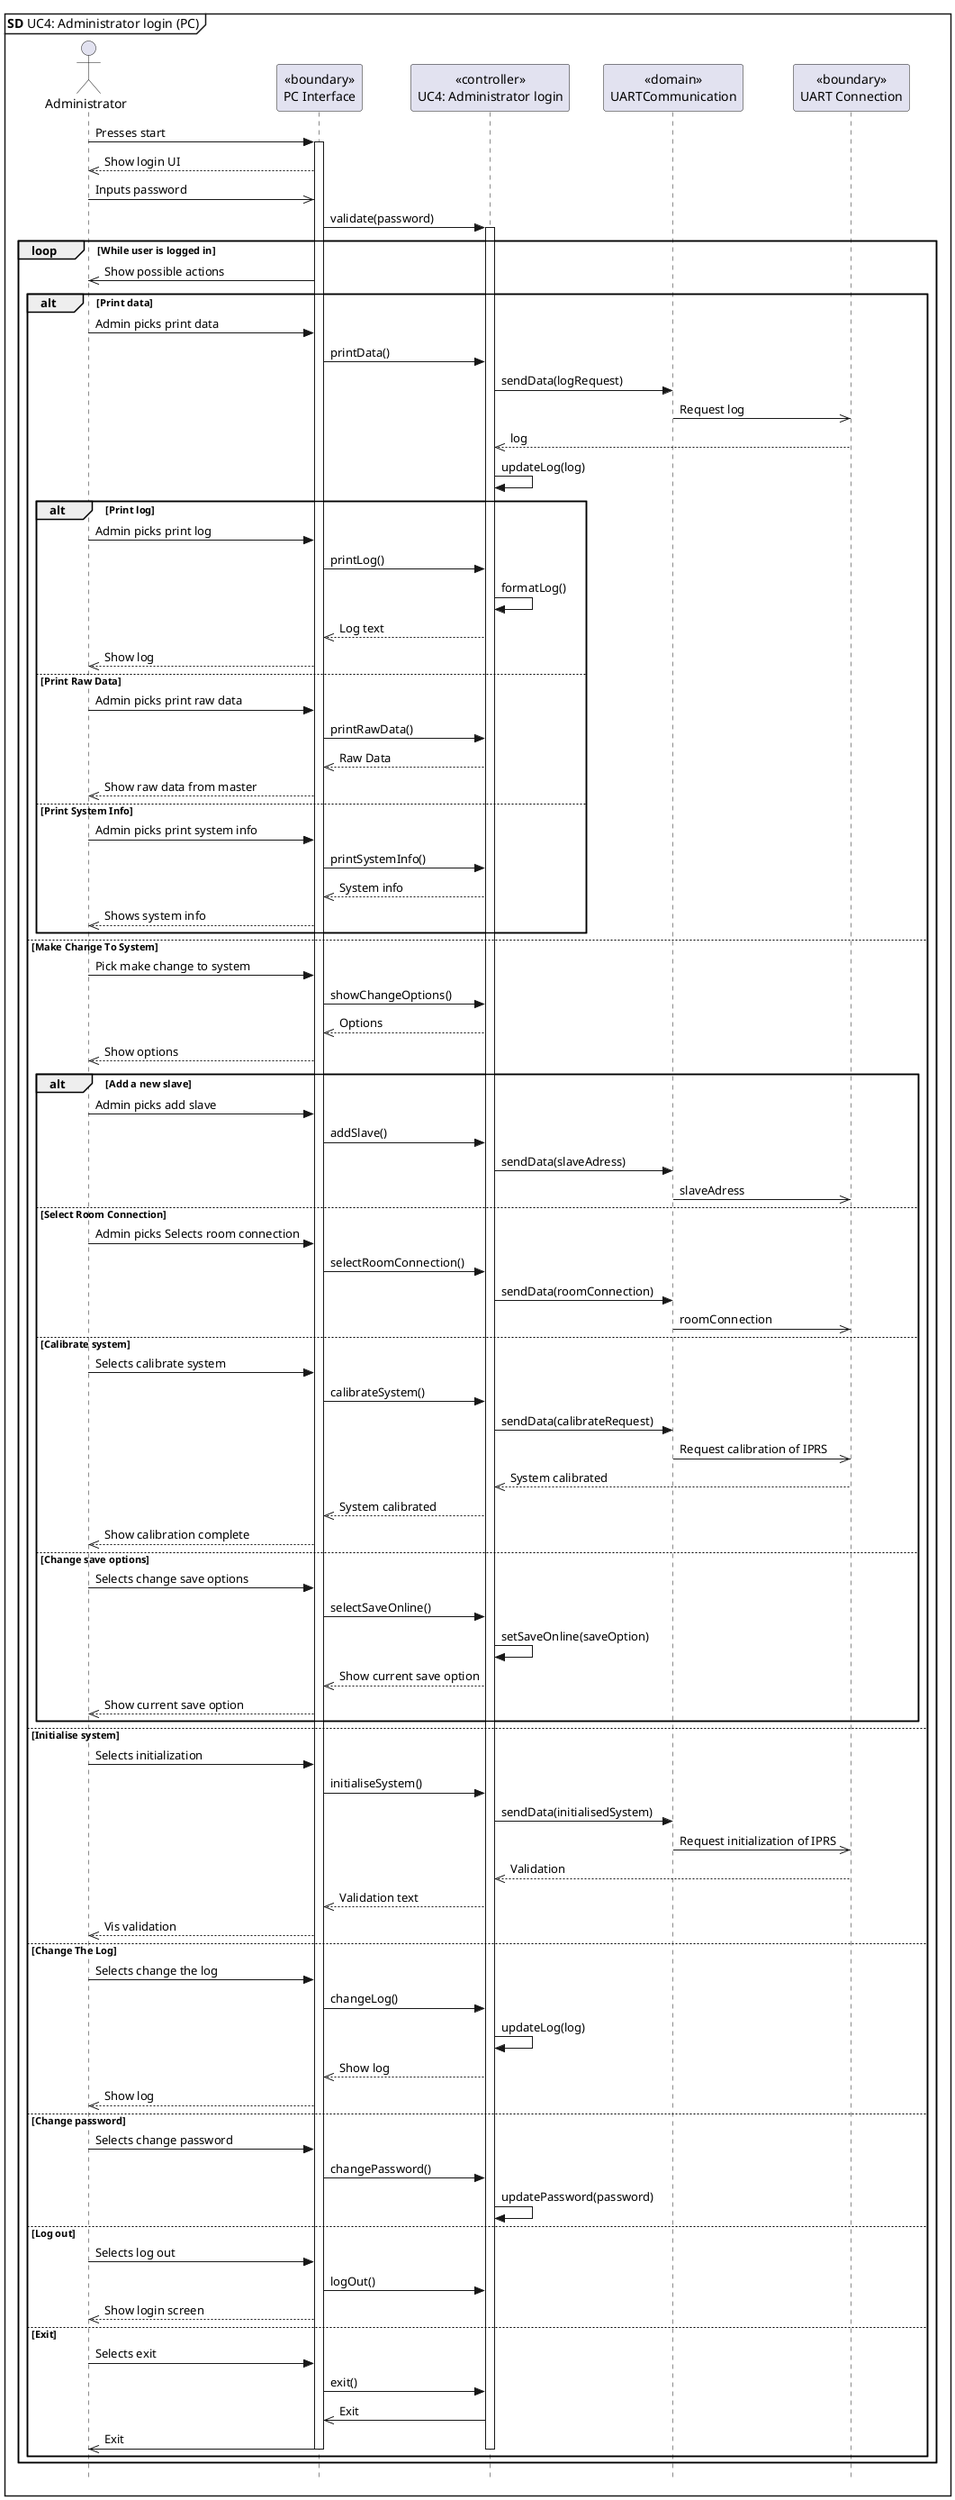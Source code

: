 @startuml UC4 SD PC
skinparam style strictuml

mainframe **SD** UC4: Administrator login (PC)

actor       Administrator      as admin
participant "<<boundary>>\nPC Interface" as UI
participant "<<controller>>\nUC4: Administrator login" as PC
participant "<<domain>>\nUARTCommunication" as UART
participant "<<boundary>>\nUART Connection" as UARTCon

admin -> UI : Presses start
activate UI
admin <<-- UI : Show login UI
admin ->> UI : Inputs password
UI -> PC : validate(password)
activate PC

loop While user is logged in

admin <<- UI : Show possible actions

alt Print data
admin -> UI : Admin picks print data
UI -> PC : printData()
PC -> UART : sendData(logRequest)
UART ->> UARTCon : Request log
PC <<-- UARTCon : log
PC -> PC : updateLog(log)
alt Print log
admin -> UI : Admin picks print log
UI -> PC : printLog()
PC -> PC : formatLog()
UI <<-- PC : Log text
admin <<-- UI : Show log
else Print Raw Data
admin -> UI : Admin picks print raw data
UI -> PC : printRawData()
UI <<-- PC : Raw Data
admin <<-- UI : Show raw data from master
else Print System Info
admin -> UI : Admin picks print system info
UI -> PC : printSystemInfo()
UI <<-- PC : System info
admin <<-- UI : Shows system info
end

else Make Change To System
admin -> UI : Pick make change to system
UI -> PC : showChangeOptions()
UI <<-- PC : Options
admin <<-- UI : Show options
alt Add a new slave
admin -> UI : Admin picks add slave
UI -> PC : addSlave()
PC -> UART : sendData(slaveAdress)
UART ->> UARTCon : slaveAdress

else Select Room Connection
admin -> UI : Admin picks Selects room connection
UI -> PC : selectRoomConnection()
PC -> UART : sendData(roomConnection)
UART ->> UARTCon : roomConnection


else Calibrate system
admin -> UI : Selects calibrate system
UI -> PC : calibrateSystem()
PC -> UART : sendData(calibrateRequest)
UART ->> UARTCon : Request calibration of IPRS
PC <<-- UARTCon : System calibrated
UI <<-- PC : System calibrated
admin <<-- UI : Show calibration complete

else Change save options
admin -> UI : Selects change save options
UI -> PC : selectSaveOnline()
PC -> PC : setSaveOnline(saveOption)
UI <<-- PC : Show current save option
admin <<-- UI : Show current save option

end

else Initialise system
admin -> UI : Selects initialization
UI -> PC : initialiseSystem()
PC -> UART : sendData(initialisedSystem)
UART ->> UARTCon : Request initialization of IPRS
PC <<-- UARTCon : Validation
UI <<-- PC : Validation text
admin <<-- UI : Vis validation

else Change The Log
admin -> UI : Selects change the log
UI -> PC : changeLog()
PC -> PC : updateLog(log)
UI <<-- PC : Show log
admin <<-- UI : Show log

else Change password
admin -> UI : Selects change password
UI -> PC : changePassword()
PC -> PC : updatePassword(password)

else Log out
admin -> UI : Selects log out
UI -> PC : logOut()
admin <<-- UI : Show login screen

else Exit
admin -> UI : Selects exit
UI -> PC : exit()
UI <<- PC : Exit
admin <<- UI : Exit

deactivate PC
deactivate UI
end
end
@enduml